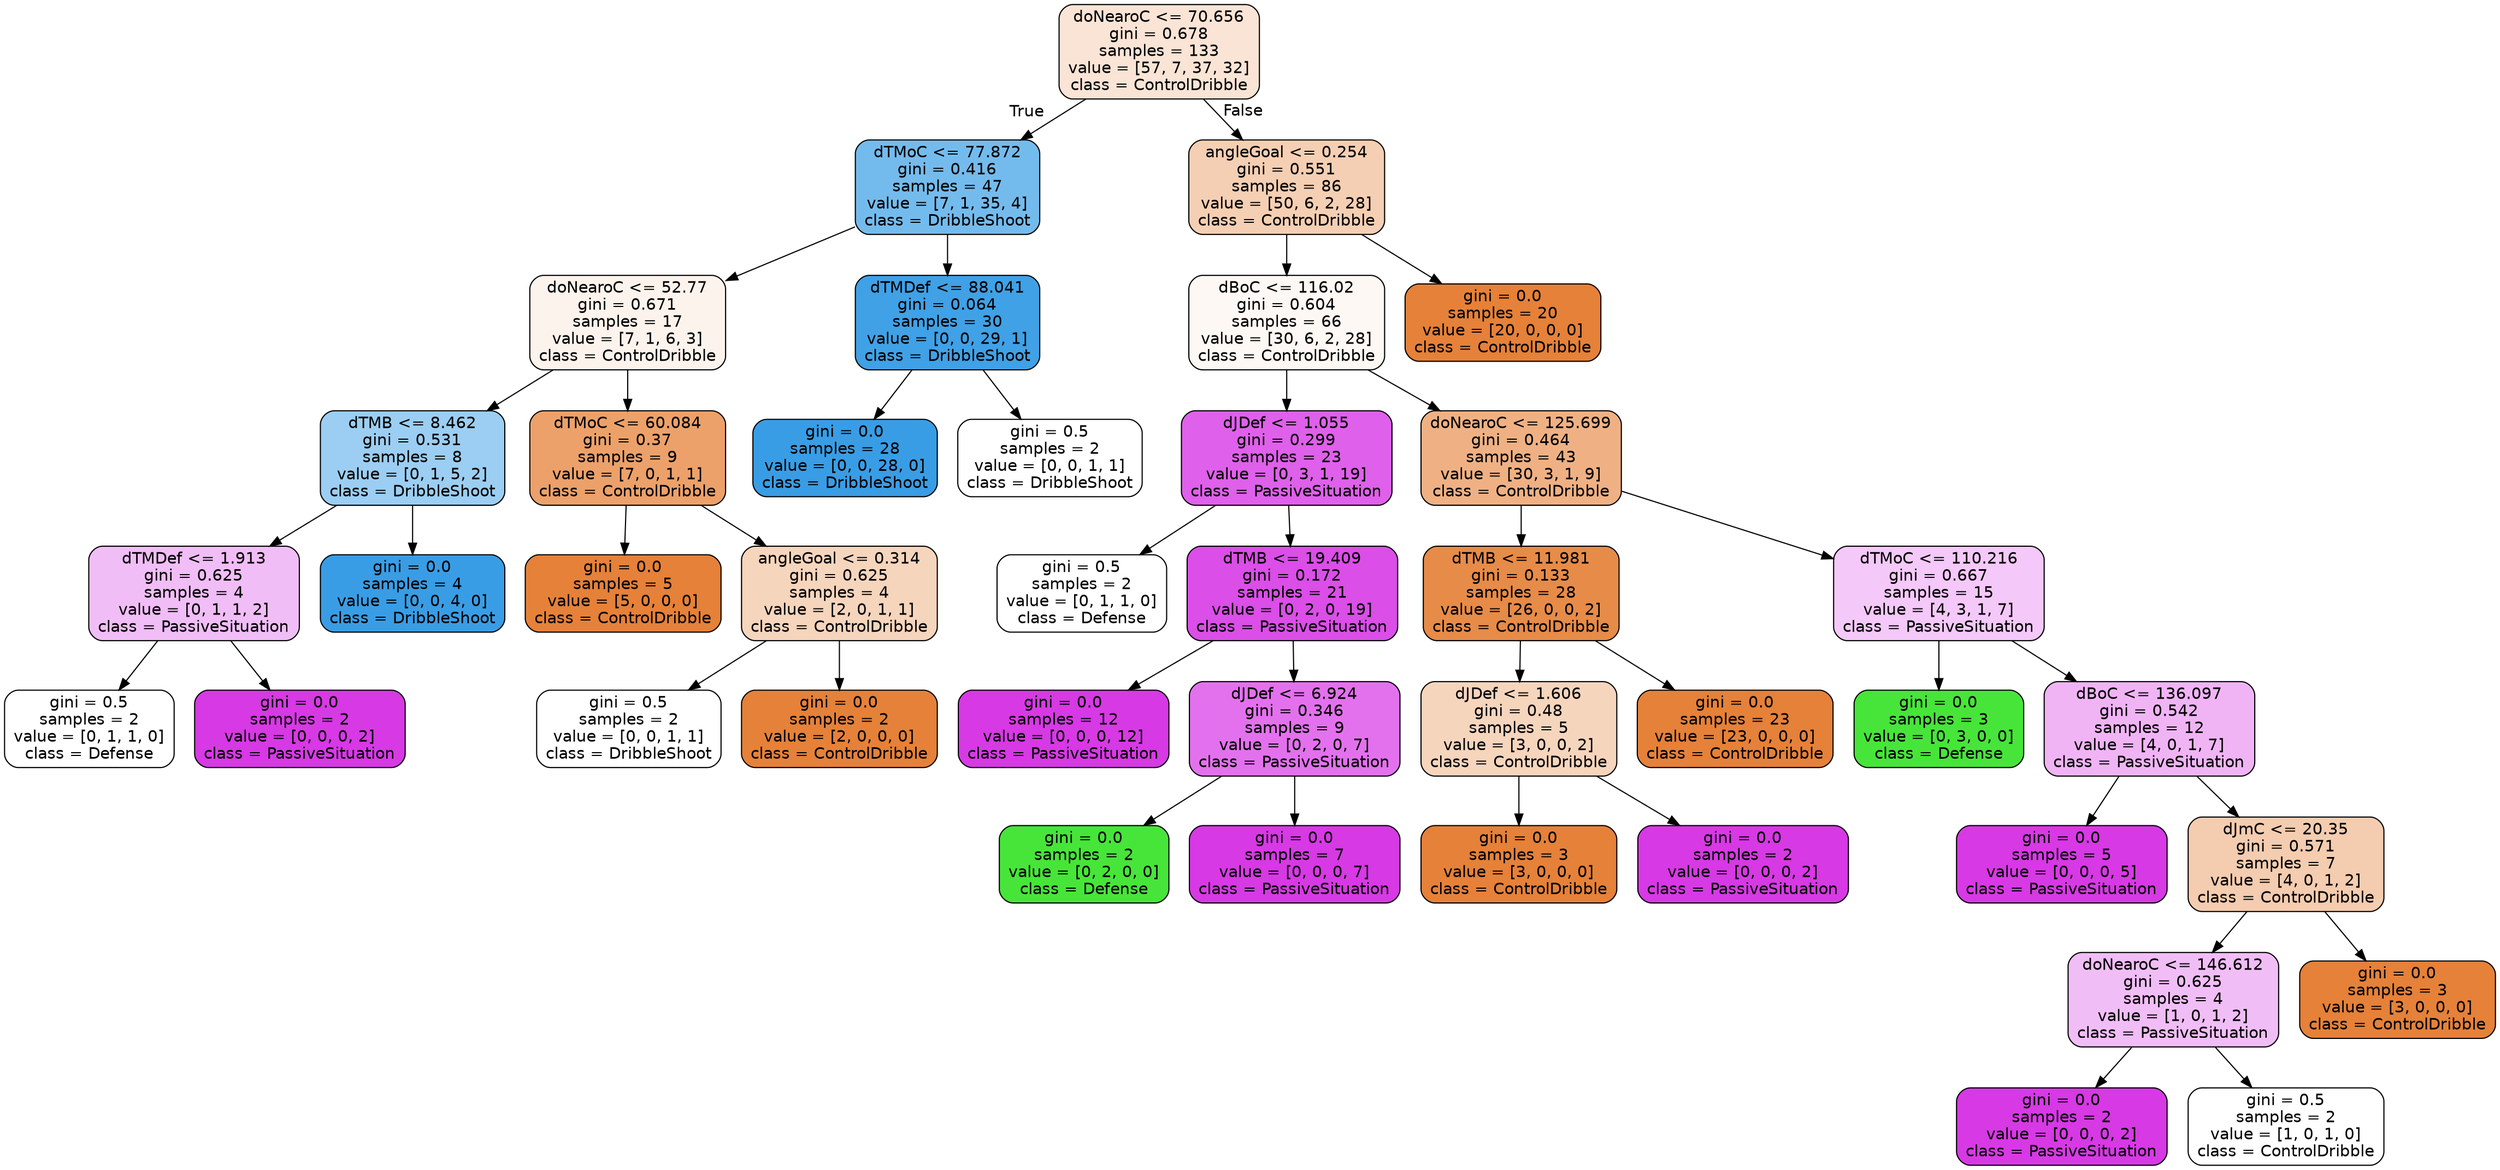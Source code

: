 digraph Tree {
node [shape=box, style="filled, rounded", color="black", fontname=helvetica] ;
edge [fontname=helvetica] ;
0 [label="doNearoC <= 70.656\ngini = 0.678\nsamples = 133\nvalue = [57, 7, 37, 32]\nclass = ControlDribble", fillcolor="#e5813935"] ;
1 [label="dTMoC <= 77.872\ngini = 0.416\nsamples = 47\nvalue = [7, 1, 35, 4]\nclass = DribbleShoot", fillcolor="#399de5b2"] ;
0 -> 1 [labeldistance=2.5, labelangle=45, headlabel="True"] ;
2 [label="doNearoC <= 52.77\ngini = 0.671\nsamples = 17\nvalue = [7, 1, 6, 3]\nclass = ControlDribble", fillcolor="#e5813917"] ;
1 -> 2 ;
3 [label="dTMB <= 8.462\ngini = 0.531\nsamples = 8\nvalue = [0, 1, 5, 2]\nclass = DribbleShoot", fillcolor="#399de580"] ;
2 -> 3 ;
4 [label="dTMDef <= 1.913\ngini = 0.625\nsamples = 4\nvalue = [0, 1, 1, 2]\nclass = PassiveSituation", fillcolor="#d739e555"] ;
3 -> 4 ;
5 [label="gini = 0.5\nsamples = 2\nvalue = [0, 1, 1, 0]\nclass = Defense", fillcolor="#47e53900"] ;
4 -> 5 ;
6 [label="gini = 0.0\nsamples = 2\nvalue = [0, 0, 0, 2]\nclass = PassiveSituation", fillcolor="#d739e5ff"] ;
4 -> 6 ;
7 [label="gini = 0.0\nsamples = 4\nvalue = [0, 0, 4, 0]\nclass = DribbleShoot", fillcolor="#399de5ff"] ;
3 -> 7 ;
8 [label="dTMoC <= 60.084\ngini = 0.37\nsamples = 9\nvalue = [7, 0, 1, 1]\nclass = ControlDribble", fillcolor="#e58139bf"] ;
2 -> 8 ;
9 [label="gini = 0.0\nsamples = 5\nvalue = [5, 0, 0, 0]\nclass = ControlDribble", fillcolor="#e58139ff"] ;
8 -> 9 ;
10 [label="angleGoal <= 0.314\ngini = 0.625\nsamples = 4\nvalue = [2, 0, 1, 1]\nclass = ControlDribble", fillcolor="#e5813955"] ;
8 -> 10 ;
11 [label="gini = 0.5\nsamples = 2\nvalue = [0, 0, 1, 1]\nclass = DribbleShoot", fillcolor="#399de500"] ;
10 -> 11 ;
12 [label="gini = 0.0\nsamples = 2\nvalue = [2, 0, 0, 0]\nclass = ControlDribble", fillcolor="#e58139ff"] ;
10 -> 12 ;
13 [label="dTMDef <= 88.041\ngini = 0.064\nsamples = 30\nvalue = [0, 0, 29, 1]\nclass = DribbleShoot", fillcolor="#399de5f6"] ;
1 -> 13 ;
14 [label="gini = 0.0\nsamples = 28\nvalue = [0, 0, 28, 0]\nclass = DribbleShoot", fillcolor="#399de5ff"] ;
13 -> 14 ;
15 [label="gini = 0.5\nsamples = 2\nvalue = [0, 0, 1, 1]\nclass = DribbleShoot", fillcolor="#399de500"] ;
13 -> 15 ;
16 [label="angleGoal <= 0.254\ngini = 0.551\nsamples = 86\nvalue = [50, 6, 2, 28]\nclass = ControlDribble", fillcolor="#e5813961"] ;
0 -> 16 [labeldistance=2.5, labelangle=-45, headlabel="False"] ;
17 [label="dBoC <= 116.02\ngini = 0.604\nsamples = 66\nvalue = [30, 6, 2, 28]\nclass = ControlDribble", fillcolor="#e581390d"] ;
16 -> 17 ;
18 [label="dJDef <= 1.055\ngini = 0.299\nsamples = 23\nvalue = [0, 3, 1, 19]\nclass = PassiveSituation", fillcolor="#d739e5cc"] ;
17 -> 18 ;
19 [label="gini = 0.5\nsamples = 2\nvalue = [0, 1, 1, 0]\nclass = Defense", fillcolor="#47e53900"] ;
18 -> 19 ;
20 [label="dTMB <= 19.409\ngini = 0.172\nsamples = 21\nvalue = [0, 2, 0, 19]\nclass = PassiveSituation", fillcolor="#d739e5e4"] ;
18 -> 20 ;
21 [label="gini = 0.0\nsamples = 12\nvalue = [0, 0, 0, 12]\nclass = PassiveSituation", fillcolor="#d739e5ff"] ;
20 -> 21 ;
22 [label="dJDef <= 6.924\ngini = 0.346\nsamples = 9\nvalue = [0, 2, 0, 7]\nclass = PassiveSituation", fillcolor="#d739e5b6"] ;
20 -> 22 ;
23 [label="gini = 0.0\nsamples = 2\nvalue = [0, 2, 0, 0]\nclass = Defense", fillcolor="#47e539ff"] ;
22 -> 23 ;
24 [label="gini = 0.0\nsamples = 7\nvalue = [0, 0, 0, 7]\nclass = PassiveSituation", fillcolor="#d739e5ff"] ;
22 -> 24 ;
25 [label="doNearoC <= 125.699\ngini = 0.464\nsamples = 43\nvalue = [30, 3, 1, 9]\nclass = ControlDribble", fillcolor="#e581399e"] ;
17 -> 25 ;
26 [label="dTMB <= 11.981\ngini = 0.133\nsamples = 28\nvalue = [26, 0, 0, 2]\nclass = ControlDribble", fillcolor="#e58139eb"] ;
25 -> 26 ;
27 [label="dJDef <= 1.606\ngini = 0.48\nsamples = 5\nvalue = [3, 0, 0, 2]\nclass = ControlDribble", fillcolor="#e5813955"] ;
26 -> 27 ;
28 [label="gini = 0.0\nsamples = 3\nvalue = [3, 0, 0, 0]\nclass = ControlDribble", fillcolor="#e58139ff"] ;
27 -> 28 ;
29 [label="gini = 0.0\nsamples = 2\nvalue = [0, 0, 0, 2]\nclass = PassiveSituation", fillcolor="#d739e5ff"] ;
27 -> 29 ;
30 [label="gini = 0.0\nsamples = 23\nvalue = [23, 0, 0, 0]\nclass = ControlDribble", fillcolor="#e58139ff"] ;
26 -> 30 ;
31 [label="dTMoC <= 110.216\ngini = 0.667\nsamples = 15\nvalue = [4, 3, 1, 7]\nclass = PassiveSituation", fillcolor="#d739e546"] ;
25 -> 31 ;
32 [label="gini = 0.0\nsamples = 3\nvalue = [0, 3, 0, 0]\nclass = Defense", fillcolor="#47e539ff"] ;
31 -> 32 ;
33 [label="dBoC <= 136.097\ngini = 0.542\nsamples = 12\nvalue = [4, 0, 1, 7]\nclass = PassiveSituation", fillcolor="#d739e560"] ;
31 -> 33 ;
34 [label="gini = 0.0\nsamples = 5\nvalue = [0, 0, 0, 5]\nclass = PassiveSituation", fillcolor="#d739e5ff"] ;
33 -> 34 ;
35 [label="dJmC <= 20.35\ngini = 0.571\nsamples = 7\nvalue = [4, 0, 1, 2]\nclass = ControlDribble", fillcolor="#e5813966"] ;
33 -> 35 ;
36 [label="doNearoC <= 146.612\ngini = 0.625\nsamples = 4\nvalue = [1, 0, 1, 2]\nclass = PassiveSituation", fillcolor="#d739e555"] ;
35 -> 36 ;
37 [label="gini = 0.0\nsamples = 2\nvalue = [0, 0, 0, 2]\nclass = PassiveSituation", fillcolor="#d739e5ff"] ;
36 -> 37 ;
38 [label="gini = 0.5\nsamples = 2\nvalue = [1, 0, 1, 0]\nclass = ControlDribble", fillcolor="#e5813900"] ;
36 -> 38 ;
39 [label="gini = 0.0\nsamples = 3\nvalue = [3, 0, 0, 0]\nclass = ControlDribble", fillcolor="#e58139ff"] ;
35 -> 39 ;
40 [label="gini = 0.0\nsamples = 20\nvalue = [20, 0, 0, 0]\nclass = ControlDribble", fillcolor="#e58139ff"] ;
16 -> 40 ;
}